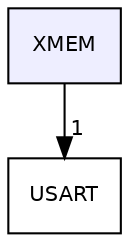 digraph "XMEM" {
  compound=true
  node [ fontsize="10", fontname="Helvetica"];
  edge [ labelfontsize="10", labelfontname="Helvetica"];
  dir_8a7e001c042a03b21535b66fcd2606ec [shape=box, label="XMEM", style="filled", fillcolor="#eeeeff", pencolor="black", URL="dir_8a7e001c042a03b21535b66fcd2606ec.html"];
  dir_1ee9b378ef0c5ab9d21c4b02c25fc7f8 [shape=box label="USART" URL="dir_1ee9b378ef0c5ab9d21c4b02c25fc7f8.html"];
  dir_8a7e001c042a03b21535b66fcd2606ec->dir_1ee9b378ef0c5ab9d21c4b02c25fc7f8 [headlabel="1", labeldistance=1.5 headhref="dir_000011_000010.html"];
}
